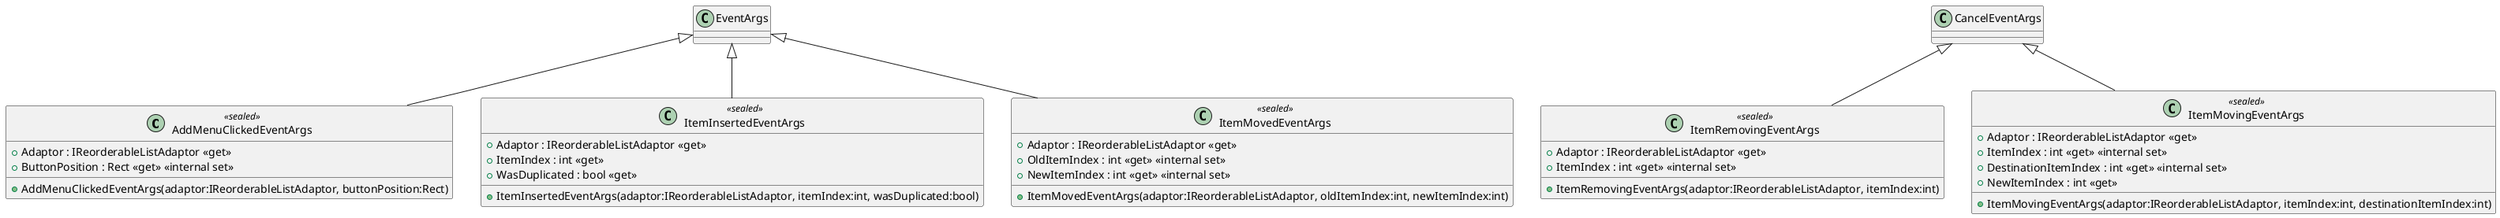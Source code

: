 @startuml
class AddMenuClickedEventArgs <<sealed>> {
    + AddMenuClickedEventArgs(adaptor:IReorderableListAdaptor, buttonPosition:Rect)
    + Adaptor : IReorderableListAdaptor <<get>>
    + ButtonPosition : Rect <<get>> <<internal set>>
}
class ItemInsertedEventArgs <<sealed>> {
    + ItemInsertedEventArgs(adaptor:IReorderableListAdaptor, itemIndex:int, wasDuplicated:bool)
    + Adaptor : IReorderableListAdaptor <<get>>
    + ItemIndex : int <<get>>
    + WasDuplicated : bool <<get>>
}
class ItemRemovingEventArgs <<sealed>> {
    + ItemRemovingEventArgs(adaptor:IReorderableListAdaptor, itemIndex:int)
    + Adaptor : IReorderableListAdaptor <<get>>
    + ItemIndex : int <<get>> <<internal set>>
}
class ItemMovingEventArgs <<sealed>> {
    + ItemMovingEventArgs(adaptor:IReorderableListAdaptor, itemIndex:int, destinationItemIndex:int)
    + Adaptor : IReorderableListAdaptor <<get>>
    + ItemIndex : int <<get>> <<internal set>>
    + DestinationItemIndex : int <<get>> <<internal set>>
    + NewItemIndex : int <<get>>
}
class ItemMovedEventArgs <<sealed>> {
    + ItemMovedEventArgs(adaptor:IReorderableListAdaptor, oldItemIndex:int, newItemIndex:int)
    + Adaptor : IReorderableListAdaptor <<get>>
    + OldItemIndex : int <<get>> <<internal set>>
    + NewItemIndex : int <<get>> <<internal set>>
}
EventArgs <|-- AddMenuClickedEventArgs
EventArgs <|-- ItemInsertedEventArgs
CancelEventArgs <|-- ItemRemovingEventArgs
CancelEventArgs <|-- ItemMovingEventArgs
EventArgs <|-- ItemMovedEventArgs
@enduml
